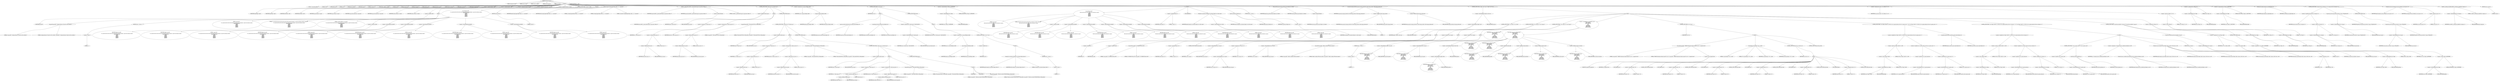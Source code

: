 digraph hostapd_notif_assoc {  
"1000117" [label = "(METHOD,hostapd_notif_assoc)" ]
"1000118" [label = "(PARAM,hostapd_data *hapd)" ]
"1000119" [label = "(PARAM,const u8 *addr)" ]
"1000120" [label = "(PARAM,const u8 *req_ies)" ]
"1000121" [label = "(PARAM,size_t req_ies_len)" ]
"1000122" [label = "(PARAM,int reassoc)" ]
"1000123" [label = "(BLOCK,,)" ]
"1000124" [label = "(LOCAL,v5: wpa_state_machine *)" ]
"1000125" [label = "(LOCAL,v6: u32)" ]
"1000126" [label = "(LOCAL,reason: u16)" ]
"1000127" [label = "(LOCAL,p: u8 *)" ]
"1000128" [label = "(LOCAL,buf: u8 [ 1064 ])" ]
"1000129" [label = "(LOCAL,ielen: size_t)" ]
"1000130" [label = "(LOCAL,ie: const u8 *)" ]
"1000131" [label = "(LOCAL,elems: ieee802_11_elems)" ]
"1000132" [label = "(LOCAL,res: int)" ]
"1000133" [label = "(LOCAL,new_assoc: int)" ]
"1000134" [label = "(LOCAL,sta: sta_info *)" ]
"1000135" [label = "(LOCAL,reassoca: int)" ]
"1000136" [label = "(LOCAL,req_ies_lena: size_t)" ]
"1000137" [label = "(LOCAL,req_iesa: const u8 *)" ]
"1000138" [label = "(LOCAL,addra: const u8 *)" ]
"1000139" [label = "(LOCAL,hapda: hostapd_data *)" ]
"1000140" [label = "(<operator>.assignment,hapda = hapd)" ]
"1000141" [label = "(IDENTIFIER,hapda,hapda = hapd)" ]
"1000142" [label = "(IDENTIFIER,hapd,hapda = hapd)" ]
"1000143" [label = "(<operator>.assignment,addra = addr)" ]
"1000144" [label = "(IDENTIFIER,addra,addra = addr)" ]
"1000145" [label = "(IDENTIFIER,addr,addra = addr)" ]
"1000146" [label = "(<operator>.assignment,req_iesa = req_ies)" ]
"1000147" [label = "(IDENTIFIER,req_iesa,req_iesa = req_ies)" ]
"1000148" [label = "(IDENTIFIER,req_ies,req_iesa = req_ies)" ]
"1000149" [label = "(<operator>.assignment,req_ies_lena = req_ies_len)" ]
"1000150" [label = "(IDENTIFIER,req_ies_lena,req_ies_lena = req_ies_len)" ]
"1000151" [label = "(IDENTIFIER,req_ies_len,req_ies_lena = req_ies_len)" ]
"1000152" [label = "(<operator>.assignment,reassoca = reassoc)" ]
"1000153" [label = "(IDENTIFIER,reassoca,reassoca = reassoc)" ]
"1000154" [label = "(IDENTIFIER,reassoc,reassoca = reassoc)" ]
"1000155" [label = "(CONTROL_STRUCTURE,if ( !addr ),if ( !addr ))" ]
"1000156" [label = "(<operator>.logicalNot,!addr)" ]
"1000157" [label = "(IDENTIFIER,addr,!addr)" ]
"1000158" [label = "(BLOCK,,)" ]
"1000159" [label = "(wpa_printf,wpa_printf(2, \"hostapd_notif_assoc: Skip event with no address\"))" ]
"1000160" [label = "(LITERAL,2,wpa_printf(2, \"hostapd_notif_assoc: Skip event with no address\"))" ]
"1000161" [label = "(LITERAL,\"hostapd_notif_assoc: Skip event with no address\",wpa_printf(2, \"hostapd_notif_assoc: Skip event with no address\"))" ]
"1000162" [label = "(RETURN,return -1;,return -1;)" ]
"1000163" [label = "(<operator>.minus,-1)" ]
"1000164" [label = "(LITERAL,1,-1)" ]
"1000165" [label = "(BLOCK,,)" ]
"1000166" [label = "(wpa_printf,wpa_printf(\n      2,\n      \"%s: Invalid SA=%02x:%02x:%02x:%02x:%02x:%02x in received indication - ignore this indication silently\",\n      \"hostapd_notif_assoc\",\n      *addra,\n      addra[1],\n      addra[2],\n      addra[3],\n      addra[4],\n      addra[5]))" ]
"1000167" [label = "(LITERAL,2,wpa_printf(\n      2,\n      \"%s: Invalid SA=%02x:%02x:%02x:%02x:%02x:%02x in received indication - ignore this indication silently\",\n      \"hostapd_notif_assoc\",\n      *addra,\n      addra[1],\n      addra[2],\n      addra[3],\n      addra[4],\n      addra[5]))" ]
"1000168" [label = "(LITERAL,\"%s: Invalid SA=%02x:%02x:%02x:%02x:%02x:%02x in received indication - ignore this indication silently\",wpa_printf(\n      2,\n      \"%s: Invalid SA=%02x:%02x:%02x:%02x:%02x:%02x in received indication - ignore this indication silently\",\n      \"hostapd_notif_assoc\",\n      *addra,\n      addra[1],\n      addra[2],\n      addra[3],\n      addra[4],\n      addra[5]))" ]
"1000169" [label = "(LITERAL,\"hostapd_notif_assoc\",wpa_printf(\n      2,\n      \"%s: Invalid SA=%02x:%02x:%02x:%02x:%02x:%02x in received indication - ignore this indication silently\",\n      \"hostapd_notif_assoc\",\n      *addra,\n      addra[1],\n      addra[2],\n      addra[3],\n      addra[4],\n      addra[5]))" ]
"1000170" [label = "(<operator>.indirection,*addra)" ]
"1000171" [label = "(IDENTIFIER,addra,wpa_printf(\n      2,\n      \"%s: Invalid SA=%02x:%02x:%02x:%02x:%02x:%02x in received indication - ignore this indication silently\",\n      \"hostapd_notif_assoc\",\n      *addra,\n      addra[1],\n      addra[2],\n      addra[3],\n      addra[4],\n      addra[5]))" ]
"1000172" [label = "(<operator>.indirectIndexAccess,addra[1])" ]
"1000173" [label = "(IDENTIFIER,addra,wpa_printf(\n      2,\n      \"%s: Invalid SA=%02x:%02x:%02x:%02x:%02x:%02x in received indication - ignore this indication silently\",\n      \"hostapd_notif_assoc\",\n      *addra,\n      addra[1],\n      addra[2],\n      addra[3],\n      addra[4],\n      addra[5]))" ]
"1000174" [label = "(LITERAL,1,wpa_printf(\n      2,\n      \"%s: Invalid SA=%02x:%02x:%02x:%02x:%02x:%02x in received indication - ignore this indication silently\",\n      \"hostapd_notif_assoc\",\n      *addra,\n      addra[1],\n      addra[2],\n      addra[3],\n      addra[4],\n      addra[5]))" ]
"1000175" [label = "(<operator>.indirectIndexAccess,addra[2])" ]
"1000176" [label = "(IDENTIFIER,addra,wpa_printf(\n      2,\n      \"%s: Invalid SA=%02x:%02x:%02x:%02x:%02x:%02x in received indication - ignore this indication silently\",\n      \"hostapd_notif_assoc\",\n      *addra,\n      addra[1],\n      addra[2],\n      addra[3],\n      addra[4],\n      addra[5]))" ]
"1000177" [label = "(LITERAL,2,wpa_printf(\n      2,\n      \"%s: Invalid SA=%02x:%02x:%02x:%02x:%02x:%02x in received indication - ignore this indication silently\",\n      \"hostapd_notif_assoc\",\n      *addra,\n      addra[1],\n      addra[2],\n      addra[3],\n      addra[4],\n      addra[5]))" ]
"1000178" [label = "(<operator>.indirectIndexAccess,addra[3])" ]
"1000179" [label = "(IDENTIFIER,addra,wpa_printf(\n      2,\n      \"%s: Invalid SA=%02x:%02x:%02x:%02x:%02x:%02x in received indication - ignore this indication silently\",\n      \"hostapd_notif_assoc\",\n      *addra,\n      addra[1],\n      addra[2],\n      addra[3],\n      addra[4],\n      addra[5]))" ]
"1000180" [label = "(LITERAL,3,wpa_printf(\n      2,\n      \"%s: Invalid SA=%02x:%02x:%02x:%02x:%02x:%02x in received indication - ignore this indication silently\",\n      \"hostapd_notif_assoc\",\n      *addra,\n      addra[1],\n      addra[2],\n      addra[3],\n      addra[4],\n      addra[5]))" ]
"1000181" [label = "(<operator>.indirectIndexAccess,addra[4])" ]
"1000182" [label = "(IDENTIFIER,addra,wpa_printf(\n      2,\n      \"%s: Invalid SA=%02x:%02x:%02x:%02x:%02x:%02x in received indication - ignore this indication silently\",\n      \"hostapd_notif_assoc\",\n      *addra,\n      addra[1],\n      addra[2],\n      addra[3],\n      addra[4],\n      addra[5]))" ]
"1000183" [label = "(LITERAL,4,wpa_printf(\n      2,\n      \"%s: Invalid SA=%02x:%02x:%02x:%02x:%02x:%02x in received indication - ignore this indication silently\",\n      \"hostapd_notif_assoc\",\n      *addra,\n      addra[1],\n      addra[2],\n      addra[3],\n      addra[4],\n      addra[5]))" ]
"1000184" [label = "(<operator>.indirectIndexAccess,addra[5])" ]
"1000185" [label = "(IDENTIFIER,addra,wpa_printf(\n      2,\n      \"%s: Invalid SA=%02x:%02x:%02x:%02x:%02x:%02x in received indication - ignore this indication silently\",\n      \"hostapd_notif_assoc\",\n      *addra,\n      addra[1],\n      addra[2],\n      addra[3],\n      addra[4],\n      addra[5]))" ]
"1000186" [label = "(LITERAL,5,wpa_printf(\n      2,\n      \"%s: Invalid SA=%02x:%02x:%02x:%02x:%02x:%02x in received indication - ignore this indication silently\",\n      \"hostapd_notif_assoc\",\n      *addra,\n      addra[1],\n      addra[2],\n      addra[3],\n      addra[4],\n      addra[5]))" ]
"1000187" [label = "(RETURN,return 0;,return 0;)" ]
"1000188" [label = "(LITERAL,0,return 0;)" ]
"1000189" [label = "(hostapd_logger,hostapd_logger(hapda, addra, 1u, 2, \"associated\"))" ]
"1000190" [label = "(IDENTIFIER,hapda,hostapd_logger(hapda, addra, 1u, 2, \"associated\"))" ]
"1000191" [label = "(IDENTIFIER,addra,hostapd_logger(hapda, addra, 1u, 2, \"associated\"))" ]
"1000192" [label = "(LITERAL,1u,hostapd_logger(hapda, addra, 1u, 2, \"associated\"))" ]
"1000193" [label = "(LITERAL,2,hostapd_logger(hapda, addra, 1u, 2, \"associated\"))" ]
"1000194" [label = "(LITERAL,\"associated\",hostapd_logger(hapda, addra, 1u, 2, \"associated\"))" ]
"1000195" [label = "(ieee802_11_parse_elems,ieee802_11_parse_elems(req_iesa, req_ies_lena, &elems, 0))" ]
"1000196" [label = "(IDENTIFIER,req_iesa,ieee802_11_parse_elems(req_iesa, req_ies_lena, &elems, 0))" ]
"1000197" [label = "(IDENTIFIER,req_ies_lena,ieee802_11_parse_elems(req_iesa, req_ies_lena, &elems, 0))" ]
"1000198" [label = "(<operator>.addressOf,&elems)" ]
"1000199" [label = "(IDENTIFIER,elems,ieee802_11_parse_elems(req_iesa, req_ies_lena, &elems, 0))" ]
"1000200" [label = "(LITERAL,0,ieee802_11_parse_elems(req_iesa, req_ies_lena, &elems, 0))" ]
"1000201" [label = "(CONTROL_STRUCTURE,if ( elems.wps_ie ),if ( elems.wps_ie ))" ]
"1000202" [label = "(<operator>.fieldAccess,elems.wps_ie)" ]
"1000203" [label = "(IDENTIFIER,elems,if ( elems.wps_ie ))" ]
"1000204" [label = "(FIELD_IDENTIFIER,wps_ie,wps_ie)" ]
"1000205" [label = "(BLOCK,,)" ]
"1000206" [label = "(<operator>.assignment,ie = elems.wps_ie - 2)" ]
"1000207" [label = "(IDENTIFIER,ie,ie = elems.wps_ie - 2)" ]
"1000208" [label = "(<operator>.subtraction,elems.wps_ie - 2)" ]
"1000209" [label = "(<operator>.fieldAccess,elems.wps_ie)" ]
"1000210" [label = "(IDENTIFIER,elems,elems.wps_ie - 2)" ]
"1000211" [label = "(FIELD_IDENTIFIER,wps_ie,wps_ie)" ]
"1000212" [label = "(LITERAL,2,elems.wps_ie - 2)" ]
"1000213" [label = "(<operator>.assignment,ielen = elems.wps_ie_len + 2)" ]
"1000214" [label = "(IDENTIFIER,ielen,ielen = elems.wps_ie_len + 2)" ]
"1000215" [label = "(<operator>.addition,elems.wps_ie_len + 2)" ]
"1000216" [label = "(<operator>.fieldAccess,elems.wps_ie_len)" ]
"1000217" [label = "(IDENTIFIER,elems,elems.wps_ie_len + 2)" ]
"1000218" [label = "(FIELD_IDENTIFIER,wps_ie_len,wps_ie_len)" ]
"1000219" [label = "(LITERAL,2,elems.wps_ie_len + 2)" ]
"1000220" [label = "(wpa_printf,wpa_printf(2, \"STA included WPS IE in (Re)AssocReq\"))" ]
"1000221" [label = "(LITERAL,2,wpa_printf(2, \"STA included WPS IE in (Re)AssocReq\"))" ]
"1000222" [label = "(LITERAL,\"STA included WPS IE in (Re)AssocReq\",wpa_printf(2, \"STA included WPS IE in (Re)AssocReq\"))" ]
"1000223" [label = "(CONTROL_STRUCTURE,else,else)" ]
"1000224" [label = "(CONTROL_STRUCTURE,if ( elems.rsn_ie ),if ( elems.rsn_ie ))" ]
"1000225" [label = "(<operator>.fieldAccess,elems.rsn_ie)" ]
"1000226" [label = "(IDENTIFIER,elems,if ( elems.rsn_ie ))" ]
"1000227" [label = "(FIELD_IDENTIFIER,rsn_ie,rsn_ie)" ]
"1000228" [label = "(BLOCK,,)" ]
"1000229" [label = "(<operator>.assignment,ie = elems.rsn_ie - 2)" ]
"1000230" [label = "(IDENTIFIER,ie,ie = elems.rsn_ie - 2)" ]
"1000231" [label = "(<operator>.subtraction,elems.rsn_ie - 2)" ]
"1000232" [label = "(<operator>.fieldAccess,elems.rsn_ie)" ]
"1000233" [label = "(IDENTIFIER,elems,elems.rsn_ie - 2)" ]
"1000234" [label = "(FIELD_IDENTIFIER,rsn_ie,rsn_ie)" ]
"1000235" [label = "(LITERAL,2,elems.rsn_ie - 2)" ]
"1000236" [label = "(<operator>.assignment,ielen = elems.rsn_ie_len + 2)" ]
"1000237" [label = "(IDENTIFIER,ielen,ielen = elems.rsn_ie_len + 2)" ]
"1000238" [label = "(<operator>.addition,elems.rsn_ie_len + 2)" ]
"1000239" [label = "(<operator>.fieldAccess,elems.rsn_ie_len)" ]
"1000240" [label = "(IDENTIFIER,elems,elems.rsn_ie_len + 2)" ]
"1000241" [label = "(FIELD_IDENTIFIER,rsn_ie_len,rsn_ie_len)" ]
"1000242" [label = "(LITERAL,2,elems.rsn_ie_len + 2)" ]
"1000243" [label = "(wpa_printf,wpa_printf(2, \"STA included RSN IE in (Re)AssocReq\"))" ]
"1000244" [label = "(LITERAL,2,wpa_printf(2, \"STA included RSN IE in (Re)AssocReq\"))" ]
"1000245" [label = "(LITERAL,\"STA included RSN IE in (Re)AssocReq\",wpa_printf(2, \"STA included RSN IE in (Re)AssocReq\"))" ]
"1000246" [label = "(CONTROL_STRUCTURE,else,else)" ]
"1000247" [label = "(CONTROL_STRUCTURE,if ( elems.wpa_ie ),if ( elems.wpa_ie ))" ]
"1000248" [label = "(<operator>.fieldAccess,elems.wpa_ie)" ]
"1000249" [label = "(IDENTIFIER,elems,if ( elems.wpa_ie ))" ]
"1000250" [label = "(FIELD_IDENTIFIER,wpa_ie,wpa_ie)" ]
"1000251" [label = "(BLOCK,,)" ]
"1000252" [label = "(<operator>.assignment,ie = elems.wpa_ie - 2)" ]
"1000253" [label = "(IDENTIFIER,ie,ie = elems.wpa_ie - 2)" ]
"1000254" [label = "(<operator>.subtraction,elems.wpa_ie - 2)" ]
"1000255" [label = "(<operator>.fieldAccess,elems.wpa_ie)" ]
"1000256" [label = "(IDENTIFIER,elems,elems.wpa_ie - 2)" ]
"1000257" [label = "(FIELD_IDENTIFIER,wpa_ie,wpa_ie)" ]
"1000258" [label = "(LITERAL,2,elems.wpa_ie - 2)" ]
"1000259" [label = "(<operator>.assignment,ielen = elems.wpa_ie_len + 2)" ]
"1000260" [label = "(IDENTIFIER,ielen,ielen = elems.wpa_ie_len + 2)" ]
"1000261" [label = "(<operator>.addition,elems.wpa_ie_len + 2)" ]
"1000262" [label = "(<operator>.fieldAccess,elems.wpa_ie_len)" ]
"1000263" [label = "(IDENTIFIER,elems,elems.wpa_ie_len + 2)" ]
"1000264" [label = "(FIELD_IDENTIFIER,wpa_ie_len,wpa_ie_len)" ]
"1000265" [label = "(LITERAL,2,elems.wpa_ie_len + 2)" ]
"1000266" [label = "(wpa_printf,wpa_printf(2, \"STA included WPA IE in (Re)AssocReq\"))" ]
"1000267" [label = "(LITERAL,2,wpa_printf(2, \"STA included WPA IE in (Re)AssocReq\"))" ]
"1000268" [label = "(LITERAL,\"STA included WPA IE in (Re)AssocReq\",wpa_printf(2, \"STA included WPA IE in (Re)AssocReq\"))" ]
"1000269" [label = "(CONTROL_STRUCTURE,else,else)" ]
"1000270" [label = "(BLOCK,,)" ]
"1000271" [label = "(IDENTIFIER,L,)" ]
"1000272" [label = "(IDENTIFIER,L,)" ]
"1000273" [label = "(wpa_printf,wpa_printf(2, \"STA did not include WPS/RSN/WPA IE in (Re)AssocReq\"))" ]
"1000274" [label = "(LITERAL,2,wpa_printf(2, \"STA did not include WPS/RSN/WPA IE in (Re)AssocReq\"))" ]
"1000275" [label = "(LITERAL,\"STA did not include WPS/RSN/WPA IE in (Re)AssocReq\",wpa_printf(2, \"STA did not include WPS/RSN/WPA IE in (Re)AssocReq\"))" ]
"1000276" [label = "(<operator>.assignment,sta = ap_get_sta(hapda, addra))" ]
"1000277" [label = "(IDENTIFIER,sta,sta = ap_get_sta(hapda, addra))" ]
"1000278" [label = "(ap_get_sta,ap_get_sta(hapda, addra))" ]
"1000279" [label = "(IDENTIFIER,hapda,ap_get_sta(hapda, addra))" ]
"1000280" [label = "(IDENTIFIER,addra,ap_get_sta(hapda, addra))" ]
"1000281" [label = "(CONTROL_STRUCTURE,if ( sta ),if ( sta ))" ]
"1000282" [label = "(IDENTIFIER,sta,if ( sta ))" ]
"1000283" [label = "(BLOCK,,)" ]
"1000284" [label = "(ap_sta_no_session_timeout,ap_sta_no_session_timeout(hapda, sta))" ]
"1000285" [label = "(IDENTIFIER,hapda,ap_sta_no_session_timeout(hapda, sta))" ]
"1000286" [label = "(IDENTIFIER,sta,ap_sta_no_session_timeout(hapda, sta))" ]
"1000287" [label = "(accounting_sta_stop,accounting_sta_stop(hapda, sta))" ]
"1000288" [label = "(IDENTIFIER,hapda,accounting_sta_stop(hapda, sta))" ]
"1000289" [label = "(IDENTIFIER,sta,accounting_sta_stop(hapda, sta))" ]
"1000290" [label = "(<operator>.assignment,sta->timeout_next = STA_NULLFUNC)" ]
"1000291" [label = "(<operator>.indirectFieldAccess,sta->timeout_next)" ]
"1000292" [label = "(IDENTIFIER,sta,sta->timeout_next = STA_NULLFUNC)" ]
"1000293" [label = "(FIELD_IDENTIFIER,timeout_next,timeout_next)" ]
"1000294" [label = "(IDENTIFIER,STA_NULLFUNC,sta->timeout_next = STA_NULLFUNC)" ]
"1000295" [label = "(CONTROL_STRUCTURE,else,else)" ]
"1000296" [label = "(BLOCK,,)" ]
"1000297" [label = "(<operator>.assignment,sta = ap_sta_add(hapda, addra))" ]
"1000298" [label = "(IDENTIFIER,sta,sta = ap_sta_add(hapda, addra))" ]
"1000299" [label = "(ap_sta_add,ap_sta_add(hapda, addra))" ]
"1000300" [label = "(IDENTIFIER,hapda,ap_sta_add(hapda, addra))" ]
"1000301" [label = "(IDENTIFIER,addra,ap_sta_add(hapda, addra))" ]
"1000302" [label = "(CONTROL_STRUCTURE,if ( !sta ),if ( !sta ))" ]
"1000303" [label = "(<operator>.logicalNot,!sta)" ]
"1000304" [label = "(IDENTIFIER,sta,!sta)" ]
"1000305" [label = "(BLOCK,,)" ]
"1000306" [label = "(hostapd_drv_sta_disassoc,hostapd_drv_sta_disassoc(hapda, addra, 5))" ]
"1000307" [label = "(IDENTIFIER,hapda,hostapd_drv_sta_disassoc(hapda, addra, 5))" ]
"1000308" [label = "(IDENTIFIER,addra,hostapd_drv_sta_disassoc(hapda, addra, 5))" ]
"1000309" [label = "(LITERAL,5,hostapd_drv_sta_disassoc(hapda, addra, 5))" ]
"1000310" [label = "(RETURN,return -1;,return -1;)" ]
"1000311" [label = "(<operator>.minus,-1)" ]
"1000312" [label = "(LITERAL,1,-1)" ]
"1000313" [label = "(<operators>.assignmentAnd,sta->flags &= 0xFFFECFFF)" ]
"1000314" [label = "(<operator>.indirectFieldAccess,sta->flags)" ]
"1000315" [label = "(IDENTIFIER,sta,sta->flags &= 0xFFFECFFF)" ]
"1000316" [label = "(FIELD_IDENTIFIER,flags,flags)" ]
"1000317" [label = "(LITERAL,0xFFFECFFF,sta->flags &= 0xFFFECFFF)" ]
"1000318" [label = "(BLOCK,,)" ]
"1000319" [label = "(wpa_printf,wpa_printf(\n      3,\n      \"STA %02x:%02x:%02x:%02x:%02x:%02x not allowed to connect\",\n      *addra,\n      addra[1],\n      addra[2],\n      addra[3],\n      addra[4],\n      addra[5]))" ]
"1000320" [label = "(LITERAL,3,wpa_printf(\n      3,\n      \"STA %02x:%02x:%02x:%02x:%02x:%02x not allowed to connect\",\n      *addra,\n      addra[1],\n      addra[2],\n      addra[3],\n      addra[4],\n      addra[5]))" ]
"1000321" [label = "(LITERAL,\"STA %02x:%02x:%02x:%02x:%02x:%02x not allowed to connect\",wpa_printf(\n      3,\n      \"STA %02x:%02x:%02x:%02x:%02x:%02x not allowed to connect\",\n      *addra,\n      addra[1],\n      addra[2],\n      addra[3],\n      addra[4],\n      addra[5]))" ]
"1000322" [label = "(<operator>.indirection,*addra)" ]
"1000323" [label = "(IDENTIFIER,addra,wpa_printf(\n      3,\n      \"STA %02x:%02x:%02x:%02x:%02x:%02x not allowed to connect\",\n      *addra,\n      addra[1],\n      addra[2],\n      addra[3],\n      addra[4],\n      addra[5]))" ]
"1000324" [label = "(<operator>.indirectIndexAccess,addra[1])" ]
"1000325" [label = "(IDENTIFIER,addra,wpa_printf(\n      3,\n      \"STA %02x:%02x:%02x:%02x:%02x:%02x not allowed to connect\",\n      *addra,\n      addra[1],\n      addra[2],\n      addra[3],\n      addra[4],\n      addra[5]))" ]
"1000326" [label = "(LITERAL,1,wpa_printf(\n      3,\n      \"STA %02x:%02x:%02x:%02x:%02x:%02x not allowed to connect\",\n      *addra,\n      addra[1],\n      addra[2],\n      addra[3],\n      addra[4],\n      addra[5]))" ]
"1000327" [label = "(<operator>.indirectIndexAccess,addra[2])" ]
"1000328" [label = "(IDENTIFIER,addra,wpa_printf(\n      3,\n      \"STA %02x:%02x:%02x:%02x:%02x:%02x not allowed to connect\",\n      *addra,\n      addra[1],\n      addra[2],\n      addra[3],\n      addra[4],\n      addra[5]))" ]
"1000329" [label = "(LITERAL,2,wpa_printf(\n      3,\n      \"STA %02x:%02x:%02x:%02x:%02x:%02x not allowed to connect\",\n      *addra,\n      addra[1],\n      addra[2],\n      addra[3],\n      addra[4],\n      addra[5]))" ]
"1000330" [label = "(<operator>.indirectIndexAccess,addra[3])" ]
"1000331" [label = "(IDENTIFIER,addra,wpa_printf(\n      3,\n      \"STA %02x:%02x:%02x:%02x:%02x:%02x not allowed to connect\",\n      *addra,\n      addra[1],\n      addra[2],\n      addra[3],\n      addra[4],\n      addra[5]))" ]
"1000332" [label = "(LITERAL,3,wpa_printf(\n      3,\n      \"STA %02x:%02x:%02x:%02x:%02x:%02x not allowed to connect\",\n      *addra,\n      addra[1],\n      addra[2],\n      addra[3],\n      addra[4],\n      addra[5]))" ]
"1000333" [label = "(<operator>.indirectIndexAccess,addra[4])" ]
"1000334" [label = "(IDENTIFIER,addra,wpa_printf(\n      3,\n      \"STA %02x:%02x:%02x:%02x:%02x:%02x not allowed to connect\",\n      *addra,\n      addra[1],\n      addra[2],\n      addra[3],\n      addra[4],\n      addra[5]))" ]
"1000335" [label = "(LITERAL,4,wpa_printf(\n      3,\n      \"STA %02x:%02x:%02x:%02x:%02x:%02x not allowed to connect\",\n      *addra,\n      addra[1],\n      addra[2],\n      addra[3],\n      addra[4],\n      addra[5]))" ]
"1000336" [label = "(<operator>.indirectIndexAccess,addra[5])" ]
"1000337" [label = "(IDENTIFIER,addra,wpa_printf(\n      3,\n      \"STA %02x:%02x:%02x:%02x:%02x:%02x not allowed to connect\",\n      *addra,\n      addra[1],\n      addra[2],\n      addra[3],\n      addra[4],\n      addra[5]))" ]
"1000338" [label = "(LITERAL,5,wpa_printf(\n      3,\n      \"STA %02x:%02x:%02x:%02x:%02x:%02x not allowed to connect\",\n      *addra,\n      addra[1],\n      addra[2],\n      addra[3],\n      addra[4],\n      addra[5]))" ]
"1000339" [label = "(<operator>.assignment,reason = 1)" ]
"1000340" [label = "(IDENTIFIER,reason,reason = 1)" ]
"1000341" [label = "(LITERAL,1,reason = 1)" ]
"1000342" [label = "(JUMP_TARGET,fail)" ]
"1000343" [label = "(hostapd_drv_sta_disassoc,hostapd_drv_sta_disassoc(hapda, sta->addr, reason))" ]
"1000344" [label = "(IDENTIFIER,hapda,hostapd_drv_sta_disassoc(hapda, sta->addr, reason))" ]
"1000345" [label = "(<operator>.indirectFieldAccess,sta->addr)" ]
"1000346" [label = "(IDENTIFIER,sta,hostapd_drv_sta_disassoc(hapda, sta->addr, reason))" ]
"1000347" [label = "(FIELD_IDENTIFIER,addr,addr)" ]
"1000348" [label = "(IDENTIFIER,reason,hostapd_drv_sta_disassoc(hapda, sta->addr, reason))" ]
"1000349" [label = "(ap_free_sta,ap_free_sta(hapda, sta))" ]
"1000350" [label = "(IDENTIFIER,hapda,ap_free_sta(hapda, sta))" ]
"1000351" [label = "(IDENTIFIER,sta,ap_free_sta(hapda, sta))" ]
"1000352" [label = "(RETURN,return -1;,return -1;)" ]
"1000353" [label = "(<operator>.minus,-1)" ]
"1000354" [label = "(LITERAL,1,-1)" ]
"1000355" [label = "(mbo_ap_check_sta_assoc,mbo_ap_check_sta_assoc(hapda, sta, &elems))" ]
"1000356" [label = "(IDENTIFIER,hapda,mbo_ap_check_sta_assoc(hapda, sta, &elems))" ]
"1000357" [label = "(IDENTIFIER,sta,mbo_ap_check_sta_assoc(hapda, sta, &elems))" ]
"1000358" [label = "(<operator>.addressOf,&elems)" ]
"1000359" [label = "(IDENTIFIER,elems,mbo_ap_check_sta_assoc(hapda, sta, &elems))" ]
"1000360" [label = "(ap_copy_sta_supp_op_classes,ap_copy_sta_supp_op_classes(sta, elems.supp_op_classes, elems.supp_op_classes_len))" ]
"1000361" [label = "(IDENTIFIER,sta,ap_copy_sta_supp_op_classes(sta, elems.supp_op_classes, elems.supp_op_classes_len))" ]
"1000362" [label = "(<operator>.fieldAccess,elems.supp_op_classes)" ]
"1000363" [label = "(IDENTIFIER,elems,ap_copy_sta_supp_op_classes(sta, elems.supp_op_classes, elems.supp_op_classes_len))" ]
"1000364" [label = "(FIELD_IDENTIFIER,supp_op_classes,supp_op_classes)" ]
"1000365" [label = "(<operator>.fieldAccess,elems.supp_op_classes_len)" ]
"1000366" [label = "(IDENTIFIER,elems,ap_copy_sta_supp_op_classes(sta, elems.supp_op_classes, elems.supp_op_classes_len))" ]
"1000367" [label = "(FIELD_IDENTIFIER,supp_op_classes_len,supp_op_classes_len)" ]
"1000368" [label = "(CONTROL_STRUCTURE,if ( hapda->conf->wpa ),if ( hapda->conf->wpa ))" ]
"1000369" [label = "(<operator>.indirectFieldAccess,hapda->conf->wpa)" ]
"1000370" [label = "(<operator>.indirectFieldAccess,hapda->conf)" ]
"1000371" [label = "(IDENTIFIER,hapda,if ( hapda->conf->wpa ))" ]
"1000372" [label = "(FIELD_IDENTIFIER,conf,conf)" ]
"1000373" [label = "(FIELD_IDENTIFIER,wpa,wpa)" ]
"1000374" [label = "(BLOCK,,)" ]
"1000375" [label = "(CONTROL_STRUCTURE,if ( !ie || !ielen ),if ( !ie || !ielen ))" ]
"1000376" [label = "(<operator>.logicalOr,!ie || !ielen)" ]
"1000377" [label = "(<operator>.logicalNot,!ie)" ]
"1000378" [label = "(IDENTIFIER,ie,!ie)" ]
"1000379" [label = "(<operator>.logicalNot,!ielen)" ]
"1000380" [label = "(IDENTIFIER,ielen,!ielen)" ]
"1000381" [label = "(BLOCK,,)" ]
"1000382" [label = "(wpa_printf,wpa_printf(2, \"No WPA/RSN IE from STA\"))" ]
"1000383" [label = "(LITERAL,2,wpa_printf(2, \"No WPA/RSN IE from STA\"))" ]
"1000384" [label = "(LITERAL,\"No WPA/RSN IE from STA\",wpa_printf(2, \"No WPA/RSN IE from STA\"))" ]
"1000385" [label = "(<operator>.assignment,reason = 13)" ]
"1000386" [label = "(IDENTIFIER,reason,reason = 13)" ]
"1000387" [label = "(LITERAL,13,reason = 13)" ]
"1000388" [label = "(CONTROL_STRUCTURE,goto fail;,goto fail;)" ]
"1000389" [label = "(CONTROL_STRUCTURE,if ( !sta->wpa_sm ),if ( !sta->wpa_sm ))" ]
"1000390" [label = "(<operator>.logicalNot,!sta->wpa_sm)" ]
"1000391" [label = "(<operator>.indirectFieldAccess,sta->wpa_sm)" ]
"1000392" [label = "(IDENTIFIER,sta,!sta->wpa_sm)" ]
"1000393" [label = "(FIELD_IDENTIFIER,wpa_sm,wpa_sm)" ]
"1000394" [label = "(BLOCK,,)" ]
"1000395" [label = "(<operator>.assignment,sta->wpa_sm = v5)" ]
"1000396" [label = "(<operator>.indirectFieldAccess,sta->wpa_sm)" ]
"1000397" [label = "(IDENTIFIER,sta,sta->wpa_sm = v5)" ]
"1000398" [label = "(FIELD_IDENTIFIER,wpa_sm,wpa_sm)" ]
"1000399" [label = "(IDENTIFIER,v5,sta->wpa_sm = v5)" ]
"1000400" [label = "(CONTROL_STRUCTURE,if ( !sta->wpa_sm ),if ( !sta->wpa_sm ))" ]
"1000401" [label = "(<operator>.logicalNot,!sta->wpa_sm)" ]
"1000402" [label = "(<operator>.indirectFieldAccess,sta->wpa_sm)" ]
"1000403" [label = "(IDENTIFIER,sta,!sta->wpa_sm)" ]
"1000404" [label = "(FIELD_IDENTIFIER,wpa_sm,wpa_sm)" ]
"1000405" [label = "(BLOCK,,)" ]
"1000406" [label = "(wpa_printf,wpa_printf(5, \"Failed to initialize WPA state machine\"))" ]
"1000407" [label = "(LITERAL,5,wpa_printf(5, \"Failed to initialize WPA state machine\"))" ]
"1000408" [label = "(LITERAL,\"Failed to initialize WPA state machine\",wpa_printf(5, \"Failed to initialize WPA state machine\"))" ]
"1000409" [label = "(RETURN,return -1;,return -1;)" ]
"1000410" [label = "(<operator>.minus,-1)" ]
"1000411" [label = "(LITERAL,1,-1)" ]
"1000412" [label = "(<operator>.assignment,res = wpa_validate_wpa_ie(\n            hapda->wpa_auth,\n            sta->wpa_sm,\n            hapda->iface->freq,\n            ie,\n            ielen,\n            elems.mdie,\n            elems.mdie_len,\n            elems.owe_dh,\n            elems.owe_dh_len))" ]
"1000413" [label = "(IDENTIFIER,res,res = wpa_validate_wpa_ie(\n            hapda->wpa_auth,\n            sta->wpa_sm,\n            hapda->iface->freq,\n            ie,\n            ielen,\n            elems.mdie,\n            elems.mdie_len,\n            elems.owe_dh,\n            elems.owe_dh_len))" ]
"1000414" [label = "(wpa_validate_wpa_ie,wpa_validate_wpa_ie(\n            hapda->wpa_auth,\n            sta->wpa_sm,\n            hapda->iface->freq,\n            ie,\n            ielen,\n            elems.mdie,\n            elems.mdie_len,\n            elems.owe_dh,\n            elems.owe_dh_len))" ]
"1000415" [label = "(<operator>.indirectFieldAccess,hapda->wpa_auth)" ]
"1000416" [label = "(IDENTIFIER,hapda,wpa_validate_wpa_ie(\n            hapda->wpa_auth,\n            sta->wpa_sm,\n            hapda->iface->freq,\n            ie,\n            ielen,\n            elems.mdie,\n            elems.mdie_len,\n            elems.owe_dh,\n            elems.owe_dh_len))" ]
"1000417" [label = "(FIELD_IDENTIFIER,wpa_auth,wpa_auth)" ]
"1000418" [label = "(<operator>.indirectFieldAccess,sta->wpa_sm)" ]
"1000419" [label = "(IDENTIFIER,sta,wpa_validate_wpa_ie(\n            hapda->wpa_auth,\n            sta->wpa_sm,\n            hapda->iface->freq,\n            ie,\n            ielen,\n            elems.mdie,\n            elems.mdie_len,\n            elems.owe_dh,\n            elems.owe_dh_len))" ]
"1000420" [label = "(FIELD_IDENTIFIER,wpa_sm,wpa_sm)" ]
"1000421" [label = "(<operator>.indirectFieldAccess,hapda->iface->freq)" ]
"1000422" [label = "(<operator>.indirectFieldAccess,hapda->iface)" ]
"1000423" [label = "(IDENTIFIER,hapda,wpa_validate_wpa_ie(\n            hapda->wpa_auth,\n            sta->wpa_sm,\n            hapda->iface->freq,\n            ie,\n            ielen,\n            elems.mdie,\n            elems.mdie_len,\n            elems.owe_dh,\n            elems.owe_dh_len))" ]
"1000424" [label = "(FIELD_IDENTIFIER,iface,iface)" ]
"1000425" [label = "(FIELD_IDENTIFIER,freq,freq)" ]
"1000426" [label = "(IDENTIFIER,ie,wpa_validate_wpa_ie(\n            hapda->wpa_auth,\n            sta->wpa_sm,\n            hapda->iface->freq,\n            ie,\n            ielen,\n            elems.mdie,\n            elems.mdie_len,\n            elems.owe_dh,\n            elems.owe_dh_len))" ]
"1000427" [label = "(IDENTIFIER,ielen,wpa_validate_wpa_ie(\n            hapda->wpa_auth,\n            sta->wpa_sm,\n            hapda->iface->freq,\n            ie,\n            ielen,\n            elems.mdie,\n            elems.mdie_len,\n            elems.owe_dh,\n            elems.owe_dh_len))" ]
"1000428" [label = "(<operator>.fieldAccess,elems.mdie)" ]
"1000429" [label = "(IDENTIFIER,elems,wpa_validate_wpa_ie(\n            hapda->wpa_auth,\n            sta->wpa_sm,\n            hapda->iface->freq,\n            ie,\n            ielen,\n            elems.mdie,\n            elems.mdie_len,\n            elems.owe_dh,\n            elems.owe_dh_len))" ]
"1000430" [label = "(FIELD_IDENTIFIER,mdie,mdie)" ]
"1000431" [label = "(<operator>.fieldAccess,elems.mdie_len)" ]
"1000432" [label = "(IDENTIFIER,elems,wpa_validate_wpa_ie(\n            hapda->wpa_auth,\n            sta->wpa_sm,\n            hapda->iface->freq,\n            ie,\n            ielen,\n            elems.mdie,\n            elems.mdie_len,\n            elems.owe_dh,\n            elems.owe_dh_len))" ]
"1000433" [label = "(FIELD_IDENTIFIER,mdie_len,mdie_len)" ]
"1000434" [label = "(<operator>.fieldAccess,elems.owe_dh)" ]
"1000435" [label = "(IDENTIFIER,elems,wpa_validate_wpa_ie(\n            hapda->wpa_auth,\n            sta->wpa_sm,\n            hapda->iface->freq,\n            ie,\n            ielen,\n            elems.mdie,\n            elems.mdie_len,\n            elems.owe_dh,\n            elems.owe_dh_len))" ]
"1000436" [label = "(FIELD_IDENTIFIER,owe_dh,owe_dh)" ]
"1000437" [label = "(<operator>.fieldAccess,elems.owe_dh_len)" ]
"1000438" [label = "(IDENTIFIER,elems,wpa_validate_wpa_ie(\n            hapda->wpa_auth,\n            sta->wpa_sm,\n            hapda->iface->freq,\n            ie,\n            ielen,\n            elems.mdie,\n            elems.mdie_len,\n            elems.owe_dh,\n            elems.owe_dh_len))" ]
"1000439" [label = "(FIELD_IDENTIFIER,owe_dh_len,owe_dh_len)" ]
"1000440" [label = "(CONTROL_STRUCTURE,if ( res ),if ( res ))" ]
"1000441" [label = "(IDENTIFIER,res,if ( res ))" ]
"1000442" [label = "(BLOCK,,)" ]
"1000443" [label = "(wpa_printf,wpa_printf(2, \"WPA/RSN information element rejected? (res %u)\", (unsigned int)res))" ]
"1000444" [label = "(LITERAL,2,wpa_printf(2, \"WPA/RSN information element rejected? (res %u)\", (unsigned int)res))" ]
"1000445" [label = "(LITERAL,\"WPA/RSN information element rejected? (res %u)\",wpa_printf(2, \"WPA/RSN information element rejected? (res %u)\", (unsigned int)res))" ]
"1000446" [label = "(<operator>.cast,(unsigned int)res)" ]
"1000447" [label = "(UNKNOWN,unsigned int,unsigned int)" ]
"1000448" [label = "(IDENTIFIER,res,(unsigned int)res)" ]
"1000449" [label = "(wpa_hexdump,wpa_hexdump(2, \"IE\", ie, ielen))" ]
"1000450" [label = "(LITERAL,2,wpa_hexdump(2, \"IE\", ie, ielen))" ]
"1000451" [label = "(LITERAL,\"IE\",wpa_hexdump(2, \"IE\", ie, ielen))" ]
"1000452" [label = "(IDENTIFIER,ie,wpa_hexdump(2, \"IE\", ie, ielen))" ]
"1000453" [label = "(IDENTIFIER,ielen,wpa_hexdump(2, \"IE\", ie, ielen))" ]
"1000454" [label = "(CONTROL_STRUCTURE,switch ( res ),switch ( res ))" ]
"1000455" [label = "(IDENTIFIER,res,switch ( res ))" ]
"1000456" [label = "(BLOCK,,)" ]
"1000457" [label = "(JUMP_TARGET,case 2)" ]
"1000458" [label = "(<operator>.assignment,reason = 18)" ]
"1000459" [label = "(IDENTIFIER,reason,reason = 18)" ]
"1000460" [label = "(LITERAL,18,reason = 18)" ]
"1000461" [label = "(CONTROL_STRUCTURE,break;,break;)" ]
"1000462" [label = "(JUMP_TARGET,case 3)" ]
"1000463" [label = "(<operator>.assignment,reason = 19)" ]
"1000464" [label = "(IDENTIFIER,reason,reason = 19)" ]
"1000465" [label = "(LITERAL,19,reason = 19)" ]
"1000466" [label = "(CONTROL_STRUCTURE,break;,break;)" ]
"1000467" [label = "(JUMP_TARGET,case 4)" ]
"1000468" [label = "(<operator>.assignment,reason = 20)" ]
"1000469" [label = "(IDENTIFIER,reason,reason = 20)" ]
"1000470" [label = "(LITERAL,20,reason = 20)" ]
"1000471" [label = "(CONTROL_STRUCTURE,break;,break;)" ]
"1000472" [label = "(JUMP_TARGET,case 7)" ]
"1000473" [label = "(<operator>.assignment,reason = 13)" ]
"1000474" [label = "(IDENTIFIER,reason,reason = 13)" ]
"1000475" [label = "(LITERAL,13,reason = 13)" ]
"1000476" [label = "(CONTROL_STRUCTURE,break;,break;)" ]
"1000477" [label = "(JUMP_TARGET,case 8)" ]
"1000478" [label = "(<operator>.assignment,reason = 24)" ]
"1000479" [label = "(IDENTIFIER,reason,reason = 24)" ]
"1000480" [label = "(LITERAL,24,reason = 24)" ]
"1000481" [label = "(CONTROL_STRUCTURE,break;,break;)" ]
"1000482" [label = "(JUMP_TARGET,default)" ]
"1000483" [label = "(<operator>.assignment,reason = 13)" ]
"1000484" [label = "(IDENTIFIER,reason,reason = 13)" ]
"1000485" [label = "(LITERAL,13,reason = 13)" ]
"1000486" [label = "(CONTROL_STRUCTURE,break;,break;)" ]
"1000487" [label = "(CONTROL_STRUCTURE,goto fail;,goto fail;)" ]
"1000488" [label = "(CONTROL_STRUCTURE,if ( (sta->flags & 0x402) == 1026 && !sta->sa_query_timed_out && sta->sa_query_count > 0 ),if ( (sta->flags & 0x402) == 1026 && !sta->sa_query_timed_out && sta->sa_query_count > 0 ))" ]
"1000489" [label = "(<operator>.logicalAnd,(sta->flags & 0x402) == 1026 && !sta->sa_query_timed_out && sta->sa_query_count > 0)" ]
"1000490" [label = "(<operator>.equals,(sta->flags & 0x402) == 1026)" ]
"1000491" [label = "(<operator>.and,sta->flags & 0x402)" ]
"1000492" [label = "(<operator>.indirectFieldAccess,sta->flags)" ]
"1000493" [label = "(IDENTIFIER,sta,sta->flags & 0x402)" ]
"1000494" [label = "(FIELD_IDENTIFIER,flags,flags)" ]
"1000495" [label = "(LITERAL,0x402,sta->flags & 0x402)" ]
"1000496" [label = "(LITERAL,1026,(sta->flags & 0x402) == 1026)" ]
"1000497" [label = "(<operator>.logicalAnd,!sta->sa_query_timed_out && sta->sa_query_count > 0)" ]
"1000498" [label = "(<operator>.logicalNot,!sta->sa_query_timed_out)" ]
"1000499" [label = "(<operator>.indirectFieldAccess,sta->sa_query_timed_out)" ]
"1000500" [label = "(IDENTIFIER,sta,!sta->sa_query_timed_out)" ]
"1000501" [label = "(FIELD_IDENTIFIER,sa_query_timed_out,sa_query_timed_out)" ]
"1000502" [label = "(<operator>.greaterThan,sta->sa_query_count > 0)" ]
"1000503" [label = "(<operator>.indirectFieldAccess,sta->sa_query_count)" ]
"1000504" [label = "(IDENTIFIER,sta,sta->sa_query_count > 0)" ]
"1000505" [label = "(FIELD_IDENTIFIER,sa_query_count,sa_query_count)" ]
"1000506" [label = "(LITERAL,0,sta->sa_query_count > 0)" ]
"1000507" [label = "(ap_check_sa_query_timeout,ap_check_sa_query_timeout(hapda, sta))" ]
"1000508" [label = "(IDENTIFIER,hapda,ap_check_sa_query_timeout(hapda, sta))" ]
"1000509" [label = "(IDENTIFIER,sta,ap_check_sa_query_timeout(hapda, sta))" ]
"1000510" [label = "(CONTROL_STRUCTURE,if ( (sta->flags & 0x402) == 1026 && !sta->sa_query_timed_out && sta->auth_alg != 2 ),if ( (sta->flags & 0x402) == 1026 && !sta->sa_query_timed_out && sta->auth_alg != 2 ))" ]
"1000511" [label = "(<operator>.logicalAnd,(sta->flags & 0x402) == 1026 && !sta->sa_query_timed_out && sta->auth_alg != 2)" ]
"1000512" [label = "(<operator>.equals,(sta->flags & 0x402) == 1026)" ]
"1000513" [label = "(<operator>.and,sta->flags & 0x402)" ]
"1000514" [label = "(<operator>.indirectFieldAccess,sta->flags)" ]
"1000515" [label = "(IDENTIFIER,sta,sta->flags & 0x402)" ]
"1000516" [label = "(FIELD_IDENTIFIER,flags,flags)" ]
"1000517" [label = "(LITERAL,0x402,sta->flags & 0x402)" ]
"1000518" [label = "(LITERAL,1026,(sta->flags & 0x402) == 1026)" ]
"1000519" [label = "(<operator>.logicalAnd,!sta->sa_query_timed_out && sta->auth_alg != 2)" ]
"1000520" [label = "(<operator>.logicalNot,!sta->sa_query_timed_out)" ]
"1000521" [label = "(<operator>.indirectFieldAccess,sta->sa_query_timed_out)" ]
"1000522" [label = "(IDENTIFIER,sta,!sta->sa_query_timed_out)" ]
"1000523" [label = "(FIELD_IDENTIFIER,sa_query_timed_out,sa_query_timed_out)" ]
"1000524" [label = "(<operator>.notEquals,sta->auth_alg != 2)" ]
"1000525" [label = "(<operator>.indirectFieldAccess,sta->auth_alg)" ]
"1000526" [label = "(IDENTIFIER,sta,sta->auth_alg != 2)" ]
"1000527" [label = "(FIELD_IDENTIFIER,auth_alg,auth_alg)" ]
"1000528" [label = "(LITERAL,2,sta->auth_alg != 2)" ]
"1000529" [label = "(BLOCK,,)" ]
"1000530" [label = "(CONTROL_STRUCTURE,if ( !sta->sa_query_count ),if ( !sta->sa_query_count ))" ]
"1000531" [label = "(<operator>.logicalNot,!sta->sa_query_count)" ]
"1000532" [label = "(<operator>.indirectFieldAccess,sta->sa_query_count)" ]
"1000533" [label = "(IDENTIFIER,sta,!sta->sa_query_count)" ]
"1000534" [label = "(FIELD_IDENTIFIER,sa_query_count,sa_query_count)" ]
"1000535" [label = "(hc_BN_cmp,hc_BN_cmp(hapda, sta))" ]
"1000536" [label = "(IDENTIFIER,hapda,hc_BN_cmp(hapda, sta))" ]
"1000537" [label = "(IDENTIFIER,sta,hc_BN_cmp(hapda, sta))" ]
"1000538" [label = "(<operator>.assignment,p = hostapd_eid_assoc_comeback_time(hapda, sta, buf))" ]
"1000539" [label = "(IDENTIFIER,p,p = hostapd_eid_assoc_comeback_time(hapda, sta, buf))" ]
"1000540" [label = "(hostapd_eid_assoc_comeback_time,hostapd_eid_assoc_comeback_time(hapda, sta, buf))" ]
"1000541" [label = "(IDENTIFIER,hapda,hostapd_eid_assoc_comeback_time(hapda, sta, buf))" ]
"1000542" [label = "(IDENTIFIER,sta,hostapd_eid_assoc_comeback_time(hapda, sta, buf))" ]
"1000543" [label = "(IDENTIFIER,buf,hostapd_eid_assoc_comeback_time(hapda, sta, buf))" ]
"1000544" [label = "(hostapd_sta_assoc,hostapd_sta_assoc(hapda, addra, reassoca, 0x1Eu, buf, p - buf))" ]
"1000545" [label = "(IDENTIFIER,hapda,hostapd_sta_assoc(hapda, addra, reassoca, 0x1Eu, buf, p - buf))" ]
"1000546" [label = "(IDENTIFIER,addra,hostapd_sta_assoc(hapda, addra, reassoca, 0x1Eu, buf, p - buf))" ]
"1000547" [label = "(IDENTIFIER,reassoca,hostapd_sta_assoc(hapda, addra, reassoca, 0x1Eu, buf, p - buf))" ]
"1000548" [label = "(LITERAL,0x1Eu,hostapd_sta_assoc(hapda, addra, reassoca, 0x1Eu, buf, p - buf))" ]
"1000549" [label = "(IDENTIFIER,buf,hostapd_sta_assoc(hapda, addra, reassoca, 0x1Eu, buf, p - buf))" ]
"1000550" [label = "(<operator>.subtraction,p - buf)" ]
"1000551" [label = "(IDENTIFIER,p,p - buf)" ]
"1000552" [label = "(IDENTIFIER,buf,p - buf)" ]
"1000553" [label = "(RETURN,return 0;,return 0;)" ]
"1000554" [label = "(LITERAL,0,return 0;)" ]
"1000555" [label = "(CONTROL_STRUCTURE,if ( wpa_auth_uses_mfp(sta->wpa_sm) ),if ( wpa_auth_uses_mfp(sta->wpa_sm) ))" ]
"1000556" [label = "(wpa_auth_uses_mfp,wpa_auth_uses_mfp(sta->wpa_sm))" ]
"1000557" [label = "(<operator>.indirectFieldAccess,sta->wpa_sm)" ]
"1000558" [label = "(IDENTIFIER,sta,wpa_auth_uses_mfp(sta->wpa_sm))" ]
"1000559" [label = "(FIELD_IDENTIFIER,wpa_sm,wpa_sm)" ]
"1000560" [label = "(<operator>.assignment,v6 = sta->flags | 0x400)" ]
"1000561" [label = "(IDENTIFIER,v6,v6 = sta->flags | 0x400)" ]
"1000562" [label = "(<operator>.or,sta->flags | 0x400)" ]
"1000563" [label = "(<operator>.indirectFieldAccess,sta->flags)" ]
"1000564" [label = "(IDENTIFIER,sta,sta->flags | 0x400)" ]
"1000565" [label = "(FIELD_IDENTIFIER,flags,flags)" ]
"1000566" [label = "(LITERAL,0x400,sta->flags | 0x400)" ]
"1000567" [label = "(CONTROL_STRUCTURE,else,else)" ]
"1000568" [label = "(<operator>.assignment,v6 = sta->flags & 0xFFFFFBFF)" ]
"1000569" [label = "(IDENTIFIER,v6,v6 = sta->flags & 0xFFFFFBFF)" ]
"1000570" [label = "(<operator>.and,sta->flags & 0xFFFFFBFF)" ]
"1000571" [label = "(<operator>.indirectFieldAccess,sta->flags)" ]
"1000572" [label = "(IDENTIFIER,sta,sta->flags & 0xFFFFFBFF)" ]
"1000573" [label = "(FIELD_IDENTIFIER,flags,flags)" ]
"1000574" [label = "(LITERAL,0xFFFFFBFF,sta->flags & 0xFFFFFBFF)" ]
"1000575" [label = "(<operator>.assignment,sta->flags = v6)" ]
"1000576" [label = "(<operator>.indirectFieldAccess,sta->flags)" ]
"1000577" [label = "(IDENTIFIER,sta,sta->flags = v6)" ]
"1000578" [label = "(FIELD_IDENTIFIER,flags,flags)" ]
"1000579" [label = "(IDENTIFIER,v6,sta->flags = v6)" ]
"1000580" [label = "(<operator>.assignment,new_assoc = (sta->flags & 2) == 0)" ]
"1000581" [label = "(IDENTIFIER,new_assoc,new_assoc = (sta->flags & 2) == 0)" ]
"1000582" [label = "(<operator>.equals,(sta->flags & 2) == 0)" ]
"1000583" [label = "(<operator>.and,sta->flags & 2)" ]
"1000584" [label = "(<operator>.indirectFieldAccess,sta->flags)" ]
"1000585" [label = "(IDENTIFIER,sta,sta->flags & 2)" ]
"1000586" [label = "(FIELD_IDENTIFIER,flags,flags)" ]
"1000587" [label = "(LITERAL,2,sta->flags & 2)" ]
"1000588" [label = "(LITERAL,0,(sta->flags & 2) == 0)" ]
"1000589" [label = "(<operators>.assignmentOr,sta->flags |= 3u)" ]
"1000590" [label = "(<operator>.indirectFieldAccess,sta->flags)" ]
"1000591" [label = "(IDENTIFIER,sta,sta->flags |= 3u)" ]
"1000592" [label = "(FIELD_IDENTIFIER,flags,flags)" ]
"1000593" [label = "(LITERAL,3u,sta->flags |= 3u)" ]
"1000594" [label = "(<operators>.assignmentAnd,sta->flags &= 0xFFF7FFFF)" ]
"1000595" [label = "(<operator>.indirectFieldAccess,sta->flags)" ]
"1000596" [label = "(IDENTIFIER,sta,sta->flags &= 0xFFF7FFFF)" ]
"1000597" [label = "(FIELD_IDENTIFIER,flags,flags)" ]
"1000598" [label = "(LITERAL,0xFFF7FFFF,sta->flags &= 0xFFF7FFFF)" ]
"1000599" [label = "(hostapd_set_sta_flags,hostapd_set_sta_flags(hapda, sta))" ]
"1000600" [label = "(IDENTIFIER,hapda,hostapd_set_sta_flags(hapda, sta))" ]
"1000601" [label = "(IDENTIFIER,sta,hostapd_set_sta_flags(hapda, sta))" ]
"1000602" [label = "(CONTROL_STRUCTURE,if ( reassoca && sta->auth_alg == 2 ),if ( reassoca && sta->auth_alg == 2 ))" ]
"1000603" [label = "(<operator>.logicalAnd,reassoca && sta->auth_alg == 2)" ]
"1000604" [label = "(IDENTIFIER,reassoca,reassoca && sta->auth_alg == 2)" ]
"1000605" [label = "(<operator>.equals,sta->auth_alg == 2)" ]
"1000606" [label = "(<operator>.indirectFieldAccess,sta->auth_alg)" ]
"1000607" [label = "(IDENTIFIER,sta,sta->auth_alg == 2)" ]
"1000608" [label = "(FIELD_IDENTIFIER,auth_alg,auth_alg)" ]
"1000609" [label = "(LITERAL,2,sta->auth_alg == 2)" ]
"1000610" [label = "(wpa_auth_sm_event,wpa_auth_sm_event(sta->wpa_sm, WPA_ASSOC_FT))" ]
"1000611" [label = "(<operator>.indirectFieldAccess,sta->wpa_sm)" ]
"1000612" [label = "(IDENTIFIER,sta,wpa_auth_sm_event(sta->wpa_sm, WPA_ASSOC_FT))" ]
"1000613" [label = "(FIELD_IDENTIFIER,wpa_sm,wpa_sm)" ]
"1000614" [label = "(IDENTIFIER,WPA_ASSOC_FT,wpa_auth_sm_event(sta->wpa_sm, WPA_ASSOC_FT))" ]
"1000615" [label = "(CONTROL_STRUCTURE,else,else)" ]
"1000616" [label = "(wpa_auth_sm_event,wpa_auth_sm_event(sta->wpa_sm, WPA_ASSOC))" ]
"1000617" [label = "(<operator>.indirectFieldAccess,sta->wpa_sm)" ]
"1000618" [label = "(IDENTIFIER,sta,wpa_auth_sm_event(sta->wpa_sm, WPA_ASSOC))" ]
"1000619" [label = "(FIELD_IDENTIFIER,wpa_sm,wpa_sm)" ]
"1000620" [label = "(IDENTIFIER,WPA_ASSOC,wpa_auth_sm_event(sta->wpa_sm, WPA_ASSOC))" ]
"1000621" [label = "(hostapd_new_assoc_sta,hostapd_new_assoc_sta(hapda, sta, new_assoc == 0))" ]
"1000622" [label = "(IDENTIFIER,hapda,hostapd_new_assoc_sta(hapda, sta, new_assoc == 0))" ]
"1000623" [label = "(IDENTIFIER,sta,hostapd_new_assoc_sta(hapda, sta, new_assoc == 0))" ]
"1000624" [label = "(<operator>.equals,new_assoc == 0)" ]
"1000625" [label = "(IDENTIFIER,new_assoc,new_assoc == 0)" ]
"1000626" [label = "(LITERAL,0,new_assoc == 0)" ]
"1000627" [label = "(ieee802_1x_notify_port_enabled,ieee802_1x_notify_port_enabled(sta->eapol_sm, 1))" ]
"1000628" [label = "(<operator>.indirectFieldAccess,sta->eapol_sm)" ]
"1000629" [label = "(IDENTIFIER,sta,ieee802_1x_notify_port_enabled(sta->eapol_sm, 1))" ]
"1000630" [label = "(FIELD_IDENTIFIER,eapol_sm,eapol_sm)" ]
"1000631" [label = "(LITERAL,1,ieee802_1x_notify_port_enabled(sta->eapol_sm, 1))" ]
"1000632" [label = "(RETURN,return 0;,return 0;)" ]
"1000633" [label = "(LITERAL,0,return 0;)" ]
"1000634" [label = "(METHOD_RETURN,int __cdecl)" ]
  "1000117" -> "1000118" 
  "1000117" -> "1000119" 
  "1000117" -> "1000120" 
  "1000117" -> "1000121" 
  "1000117" -> "1000122" 
  "1000117" -> "1000123" 
  "1000117" -> "1000634" 
  "1000123" -> "1000124" 
  "1000123" -> "1000125" 
  "1000123" -> "1000126" 
  "1000123" -> "1000127" 
  "1000123" -> "1000128" 
  "1000123" -> "1000129" 
  "1000123" -> "1000130" 
  "1000123" -> "1000131" 
  "1000123" -> "1000132" 
  "1000123" -> "1000133" 
  "1000123" -> "1000134" 
  "1000123" -> "1000135" 
  "1000123" -> "1000136" 
  "1000123" -> "1000137" 
  "1000123" -> "1000138" 
  "1000123" -> "1000139" 
  "1000123" -> "1000140" 
  "1000123" -> "1000143" 
  "1000123" -> "1000146" 
  "1000123" -> "1000149" 
  "1000123" -> "1000152" 
  "1000123" -> "1000155" 
  "1000123" -> "1000165" 
  "1000123" -> "1000189" 
  "1000123" -> "1000195" 
  "1000123" -> "1000201" 
  "1000123" -> "1000276" 
  "1000123" -> "1000281" 
  "1000123" -> "1000313" 
  "1000123" -> "1000318" 
  "1000123" -> "1000355" 
  "1000123" -> "1000360" 
  "1000123" -> "1000368" 
  "1000123" -> "1000580" 
  "1000123" -> "1000589" 
  "1000123" -> "1000594" 
  "1000123" -> "1000599" 
  "1000123" -> "1000602" 
  "1000123" -> "1000621" 
  "1000123" -> "1000627" 
  "1000123" -> "1000632" 
  "1000140" -> "1000141" 
  "1000140" -> "1000142" 
  "1000143" -> "1000144" 
  "1000143" -> "1000145" 
  "1000146" -> "1000147" 
  "1000146" -> "1000148" 
  "1000149" -> "1000150" 
  "1000149" -> "1000151" 
  "1000152" -> "1000153" 
  "1000152" -> "1000154" 
  "1000155" -> "1000156" 
  "1000155" -> "1000158" 
  "1000156" -> "1000157" 
  "1000158" -> "1000159" 
  "1000158" -> "1000162" 
  "1000159" -> "1000160" 
  "1000159" -> "1000161" 
  "1000162" -> "1000163" 
  "1000163" -> "1000164" 
  "1000165" -> "1000166" 
  "1000165" -> "1000187" 
  "1000166" -> "1000167" 
  "1000166" -> "1000168" 
  "1000166" -> "1000169" 
  "1000166" -> "1000170" 
  "1000166" -> "1000172" 
  "1000166" -> "1000175" 
  "1000166" -> "1000178" 
  "1000166" -> "1000181" 
  "1000166" -> "1000184" 
  "1000170" -> "1000171" 
  "1000172" -> "1000173" 
  "1000172" -> "1000174" 
  "1000175" -> "1000176" 
  "1000175" -> "1000177" 
  "1000178" -> "1000179" 
  "1000178" -> "1000180" 
  "1000181" -> "1000182" 
  "1000181" -> "1000183" 
  "1000184" -> "1000185" 
  "1000184" -> "1000186" 
  "1000187" -> "1000188" 
  "1000189" -> "1000190" 
  "1000189" -> "1000191" 
  "1000189" -> "1000192" 
  "1000189" -> "1000193" 
  "1000189" -> "1000194" 
  "1000195" -> "1000196" 
  "1000195" -> "1000197" 
  "1000195" -> "1000198" 
  "1000195" -> "1000200" 
  "1000198" -> "1000199" 
  "1000201" -> "1000202" 
  "1000201" -> "1000205" 
  "1000201" -> "1000223" 
  "1000202" -> "1000203" 
  "1000202" -> "1000204" 
  "1000205" -> "1000206" 
  "1000205" -> "1000213" 
  "1000205" -> "1000220" 
  "1000206" -> "1000207" 
  "1000206" -> "1000208" 
  "1000208" -> "1000209" 
  "1000208" -> "1000212" 
  "1000209" -> "1000210" 
  "1000209" -> "1000211" 
  "1000213" -> "1000214" 
  "1000213" -> "1000215" 
  "1000215" -> "1000216" 
  "1000215" -> "1000219" 
  "1000216" -> "1000217" 
  "1000216" -> "1000218" 
  "1000220" -> "1000221" 
  "1000220" -> "1000222" 
  "1000223" -> "1000224" 
  "1000224" -> "1000225" 
  "1000224" -> "1000228" 
  "1000224" -> "1000246" 
  "1000225" -> "1000226" 
  "1000225" -> "1000227" 
  "1000228" -> "1000229" 
  "1000228" -> "1000236" 
  "1000228" -> "1000243" 
  "1000229" -> "1000230" 
  "1000229" -> "1000231" 
  "1000231" -> "1000232" 
  "1000231" -> "1000235" 
  "1000232" -> "1000233" 
  "1000232" -> "1000234" 
  "1000236" -> "1000237" 
  "1000236" -> "1000238" 
  "1000238" -> "1000239" 
  "1000238" -> "1000242" 
  "1000239" -> "1000240" 
  "1000239" -> "1000241" 
  "1000243" -> "1000244" 
  "1000243" -> "1000245" 
  "1000246" -> "1000247" 
  "1000247" -> "1000248" 
  "1000247" -> "1000251" 
  "1000247" -> "1000269" 
  "1000248" -> "1000249" 
  "1000248" -> "1000250" 
  "1000251" -> "1000252" 
  "1000251" -> "1000259" 
  "1000251" -> "1000266" 
  "1000252" -> "1000253" 
  "1000252" -> "1000254" 
  "1000254" -> "1000255" 
  "1000254" -> "1000258" 
  "1000255" -> "1000256" 
  "1000255" -> "1000257" 
  "1000259" -> "1000260" 
  "1000259" -> "1000261" 
  "1000261" -> "1000262" 
  "1000261" -> "1000265" 
  "1000262" -> "1000263" 
  "1000262" -> "1000264" 
  "1000266" -> "1000267" 
  "1000266" -> "1000268" 
  "1000269" -> "1000270" 
  "1000270" -> "1000271" 
  "1000270" -> "1000272" 
  "1000270" -> "1000273" 
  "1000273" -> "1000274" 
  "1000273" -> "1000275" 
  "1000276" -> "1000277" 
  "1000276" -> "1000278" 
  "1000278" -> "1000279" 
  "1000278" -> "1000280" 
  "1000281" -> "1000282" 
  "1000281" -> "1000283" 
  "1000281" -> "1000295" 
  "1000283" -> "1000284" 
  "1000283" -> "1000287" 
  "1000283" -> "1000290" 
  "1000284" -> "1000285" 
  "1000284" -> "1000286" 
  "1000287" -> "1000288" 
  "1000287" -> "1000289" 
  "1000290" -> "1000291" 
  "1000290" -> "1000294" 
  "1000291" -> "1000292" 
  "1000291" -> "1000293" 
  "1000295" -> "1000296" 
  "1000296" -> "1000297" 
  "1000296" -> "1000302" 
  "1000297" -> "1000298" 
  "1000297" -> "1000299" 
  "1000299" -> "1000300" 
  "1000299" -> "1000301" 
  "1000302" -> "1000303" 
  "1000302" -> "1000305" 
  "1000303" -> "1000304" 
  "1000305" -> "1000306" 
  "1000305" -> "1000310" 
  "1000306" -> "1000307" 
  "1000306" -> "1000308" 
  "1000306" -> "1000309" 
  "1000310" -> "1000311" 
  "1000311" -> "1000312" 
  "1000313" -> "1000314" 
  "1000313" -> "1000317" 
  "1000314" -> "1000315" 
  "1000314" -> "1000316" 
  "1000318" -> "1000319" 
  "1000318" -> "1000339" 
  "1000318" -> "1000342" 
  "1000318" -> "1000343" 
  "1000318" -> "1000349" 
  "1000318" -> "1000352" 
  "1000319" -> "1000320" 
  "1000319" -> "1000321" 
  "1000319" -> "1000322" 
  "1000319" -> "1000324" 
  "1000319" -> "1000327" 
  "1000319" -> "1000330" 
  "1000319" -> "1000333" 
  "1000319" -> "1000336" 
  "1000322" -> "1000323" 
  "1000324" -> "1000325" 
  "1000324" -> "1000326" 
  "1000327" -> "1000328" 
  "1000327" -> "1000329" 
  "1000330" -> "1000331" 
  "1000330" -> "1000332" 
  "1000333" -> "1000334" 
  "1000333" -> "1000335" 
  "1000336" -> "1000337" 
  "1000336" -> "1000338" 
  "1000339" -> "1000340" 
  "1000339" -> "1000341" 
  "1000343" -> "1000344" 
  "1000343" -> "1000345" 
  "1000343" -> "1000348" 
  "1000345" -> "1000346" 
  "1000345" -> "1000347" 
  "1000349" -> "1000350" 
  "1000349" -> "1000351" 
  "1000352" -> "1000353" 
  "1000353" -> "1000354" 
  "1000355" -> "1000356" 
  "1000355" -> "1000357" 
  "1000355" -> "1000358" 
  "1000358" -> "1000359" 
  "1000360" -> "1000361" 
  "1000360" -> "1000362" 
  "1000360" -> "1000365" 
  "1000362" -> "1000363" 
  "1000362" -> "1000364" 
  "1000365" -> "1000366" 
  "1000365" -> "1000367" 
  "1000368" -> "1000369" 
  "1000368" -> "1000374" 
  "1000369" -> "1000370" 
  "1000369" -> "1000373" 
  "1000370" -> "1000371" 
  "1000370" -> "1000372" 
  "1000374" -> "1000375" 
  "1000374" -> "1000389" 
  "1000374" -> "1000400" 
  "1000374" -> "1000412" 
  "1000374" -> "1000440" 
  "1000374" -> "1000488" 
  "1000374" -> "1000510" 
  "1000374" -> "1000555" 
  "1000374" -> "1000575" 
  "1000375" -> "1000376" 
  "1000375" -> "1000381" 
  "1000376" -> "1000377" 
  "1000376" -> "1000379" 
  "1000377" -> "1000378" 
  "1000379" -> "1000380" 
  "1000381" -> "1000382" 
  "1000381" -> "1000385" 
  "1000381" -> "1000388" 
  "1000382" -> "1000383" 
  "1000382" -> "1000384" 
  "1000385" -> "1000386" 
  "1000385" -> "1000387" 
  "1000389" -> "1000390" 
  "1000389" -> "1000394" 
  "1000390" -> "1000391" 
  "1000391" -> "1000392" 
  "1000391" -> "1000393" 
  "1000394" -> "1000395" 
  "1000395" -> "1000396" 
  "1000395" -> "1000399" 
  "1000396" -> "1000397" 
  "1000396" -> "1000398" 
  "1000400" -> "1000401" 
  "1000400" -> "1000405" 
  "1000401" -> "1000402" 
  "1000402" -> "1000403" 
  "1000402" -> "1000404" 
  "1000405" -> "1000406" 
  "1000405" -> "1000409" 
  "1000406" -> "1000407" 
  "1000406" -> "1000408" 
  "1000409" -> "1000410" 
  "1000410" -> "1000411" 
  "1000412" -> "1000413" 
  "1000412" -> "1000414" 
  "1000414" -> "1000415" 
  "1000414" -> "1000418" 
  "1000414" -> "1000421" 
  "1000414" -> "1000426" 
  "1000414" -> "1000427" 
  "1000414" -> "1000428" 
  "1000414" -> "1000431" 
  "1000414" -> "1000434" 
  "1000414" -> "1000437" 
  "1000415" -> "1000416" 
  "1000415" -> "1000417" 
  "1000418" -> "1000419" 
  "1000418" -> "1000420" 
  "1000421" -> "1000422" 
  "1000421" -> "1000425" 
  "1000422" -> "1000423" 
  "1000422" -> "1000424" 
  "1000428" -> "1000429" 
  "1000428" -> "1000430" 
  "1000431" -> "1000432" 
  "1000431" -> "1000433" 
  "1000434" -> "1000435" 
  "1000434" -> "1000436" 
  "1000437" -> "1000438" 
  "1000437" -> "1000439" 
  "1000440" -> "1000441" 
  "1000440" -> "1000442" 
  "1000442" -> "1000443" 
  "1000442" -> "1000449" 
  "1000442" -> "1000454" 
  "1000442" -> "1000487" 
  "1000443" -> "1000444" 
  "1000443" -> "1000445" 
  "1000443" -> "1000446" 
  "1000446" -> "1000447" 
  "1000446" -> "1000448" 
  "1000449" -> "1000450" 
  "1000449" -> "1000451" 
  "1000449" -> "1000452" 
  "1000449" -> "1000453" 
  "1000454" -> "1000455" 
  "1000454" -> "1000456" 
  "1000456" -> "1000457" 
  "1000456" -> "1000458" 
  "1000456" -> "1000461" 
  "1000456" -> "1000462" 
  "1000456" -> "1000463" 
  "1000456" -> "1000466" 
  "1000456" -> "1000467" 
  "1000456" -> "1000468" 
  "1000456" -> "1000471" 
  "1000456" -> "1000472" 
  "1000456" -> "1000473" 
  "1000456" -> "1000476" 
  "1000456" -> "1000477" 
  "1000456" -> "1000478" 
  "1000456" -> "1000481" 
  "1000456" -> "1000482" 
  "1000456" -> "1000483" 
  "1000456" -> "1000486" 
  "1000458" -> "1000459" 
  "1000458" -> "1000460" 
  "1000463" -> "1000464" 
  "1000463" -> "1000465" 
  "1000468" -> "1000469" 
  "1000468" -> "1000470" 
  "1000473" -> "1000474" 
  "1000473" -> "1000475" 
  "1000478" -> "1000479" 
  "1000478" -> "1000480" 
  "1000483" -> "1000484" 
  "1000483" -> "1000485" 
  "1000488" -> "1000489" 
  "1000488" -> "1000507" 
  "1000489" -> "1000490" 
  "1000489" -> "1000497" 
  "1000490" -> "1000491" 
  "1000490" -> "1000496" 
  "1000491" -> "1000492" 
  "1000491" -> "1000495" 
  "1000492" -> "1000493" 
  "1000492" -> "1000494" 
  "1000497" -> "1000498" 
  "1000497" -> "1000502" 
  "1000498" -> "1000499" 
  "1000499" -> "1000500" 
  "1000499" -> "1000501" 
  "1000502" -> "1000503" 
  "1000502" -> "1000506" 
  "1000503" -> "1000504" 
  "1000503" -> "1000505" 
  "1000507" -> "1000508" 
  "1000507" -> "1000509" 
  "1000510" -> "1000511" 
  "1000510" -> "1000529" 
  "1000511" -> "1000512" 
  "1000511" -> "1000519" 
  "1000512" -> "1000513" 
  "1000512" -> "1000518" 
  "1000513" -> "1000514" 
  "1000513" -> "1000517" 
  "1000514" -> "1000515" 
  "1000514" -> "1000516" 
  "1000519" -> "1000520" 
  "1000519" -> "1000524" 
  "1000520" -> "1000521" 
  "1000521" -> "1000522" 
  "1000521" -> "1000523" 
  "1000524" -> "1000525" 
  "1000524" -> "1000528" 
  "1000525" -> "1000526" 
  "1000525" -> "1000527" 
  "1000529" -> "1000530" 
  "1000529" -> "1000538" 
  "1000529" -> "1000544" 
  "1000529" -> "1000553" 
  "1000530" -> "1000531" 
  "1000530" -> "1000535" 
  "1000531" -> "1000532" 
  "1000532" -> "1000533" 
  "1000532" -> "1000534" 
  "1000535" -> "1000536" 
  "1000535" -> "1000537" 
  "1000538" -> "1000539" 
  "1000538" -> "1000540" 
  "1000540" -> "1000541" 
  "1000540" -> "1000542" 
  "1000540" -> "1000543" 
  "1000544" -> "1000545" 
  "1000544" -> "1000546" 
  "1000544" -> "1000547" 
  "1000544" -> "1000548" 
  "1000544" -> "1000549" 
  "1000544" -> "1000550" 
  "1000550" -> "1000551" 
  "1000550" -> "1000552" 
  "1000553" -> "1000554" 
  "1000555" -> "1000556" 
  "1000555" -> "1000560" 
  "1000555" -> "1000567" 
  "1000556" -> "1000557" 
  "1000557" -> "1000558" 
  "1000557" -> "1000559" 
  "1000560" -> "1000561" 
  "1000560" -> "1000562" 
  "1000562" -> "1000563" 
  "1000562" -> "1000566" 
  "1000563" -> "1000564" 
  "1000563" -> "1000565" 
  "1000567" -> "1000568" 
  "1000568" -> "1000569" 
  "1000568" -> "1000570" 
  "1000570" -> "1000571" 
  "1000570" -> "1000574" 
  "1000571" -> "1000572" 
  "1000571" -> "1000573" 
  "1000575" -> "1000576" 
  "1000575" -> "1000579" 
  "1000576" -> "1000577" 
  "1000576" -> "1000578" 
  "1000580" -> "1000581" 
  "1000580" -> "1000582" 
  "1000582" -> "1000583" 
  "1000582" -> "1000588" 
  "1000583" -> "1000584" 
  "1000583" -> "1000587" 
  "1000584" -> "1000585" 
  "1000584" -> "1000586" 
  "1000589" -> "1000590" 
  "1000589" -> "1000593" 
  "1000590" -> "1000591" 
  "1000590" -> "1000592" 
  "1000594" -> "1000595" 
  "1000594" -> "1000598" 
  "1000595" -> "1000596" 
  "1000595" -> "1000597" 
  "1000599" -> "1000600" 
  "1000599" -> "1000601" 
  "1000602" -> "1000603" 
  "1000602" -> "1000610" 
  "1000602" -> "1000615" 
  "1000603" -> "1000604" 
  "1000603" -> "1000605" 
  "1000605" -> "1000606" 
  "1000605" -> "1000609" 
  "1000606" -> "1000607" 
  "1000606" -> "1000608" 
  "1000610" -> "1000611" 
  "1000610" -> "1000614" 
  "1000611" -> "1000612" 
  "1000611" -> "1000613" 
  "1000615" -> "1000616" 
  "1000616" -> "1000617" 
  "1000616" -> "1000620" 
  "1000617" -> "1000618" 
  "1000617" -> "1000619" 
  "1000621" -> "1000622" 
  "1000621" -> "1000623" 
  "1000621" -> "1000624" 
  "1000624" -> "1000625" 
  "1000624" -> "1000626" 
  "1000627" -> "1000628" 
  "1000627" -> "1000631" 
  "1000628" -> "1000629" 
  "1000628" -> "1000630" 
  "1000632" -> "1000633" 
}
